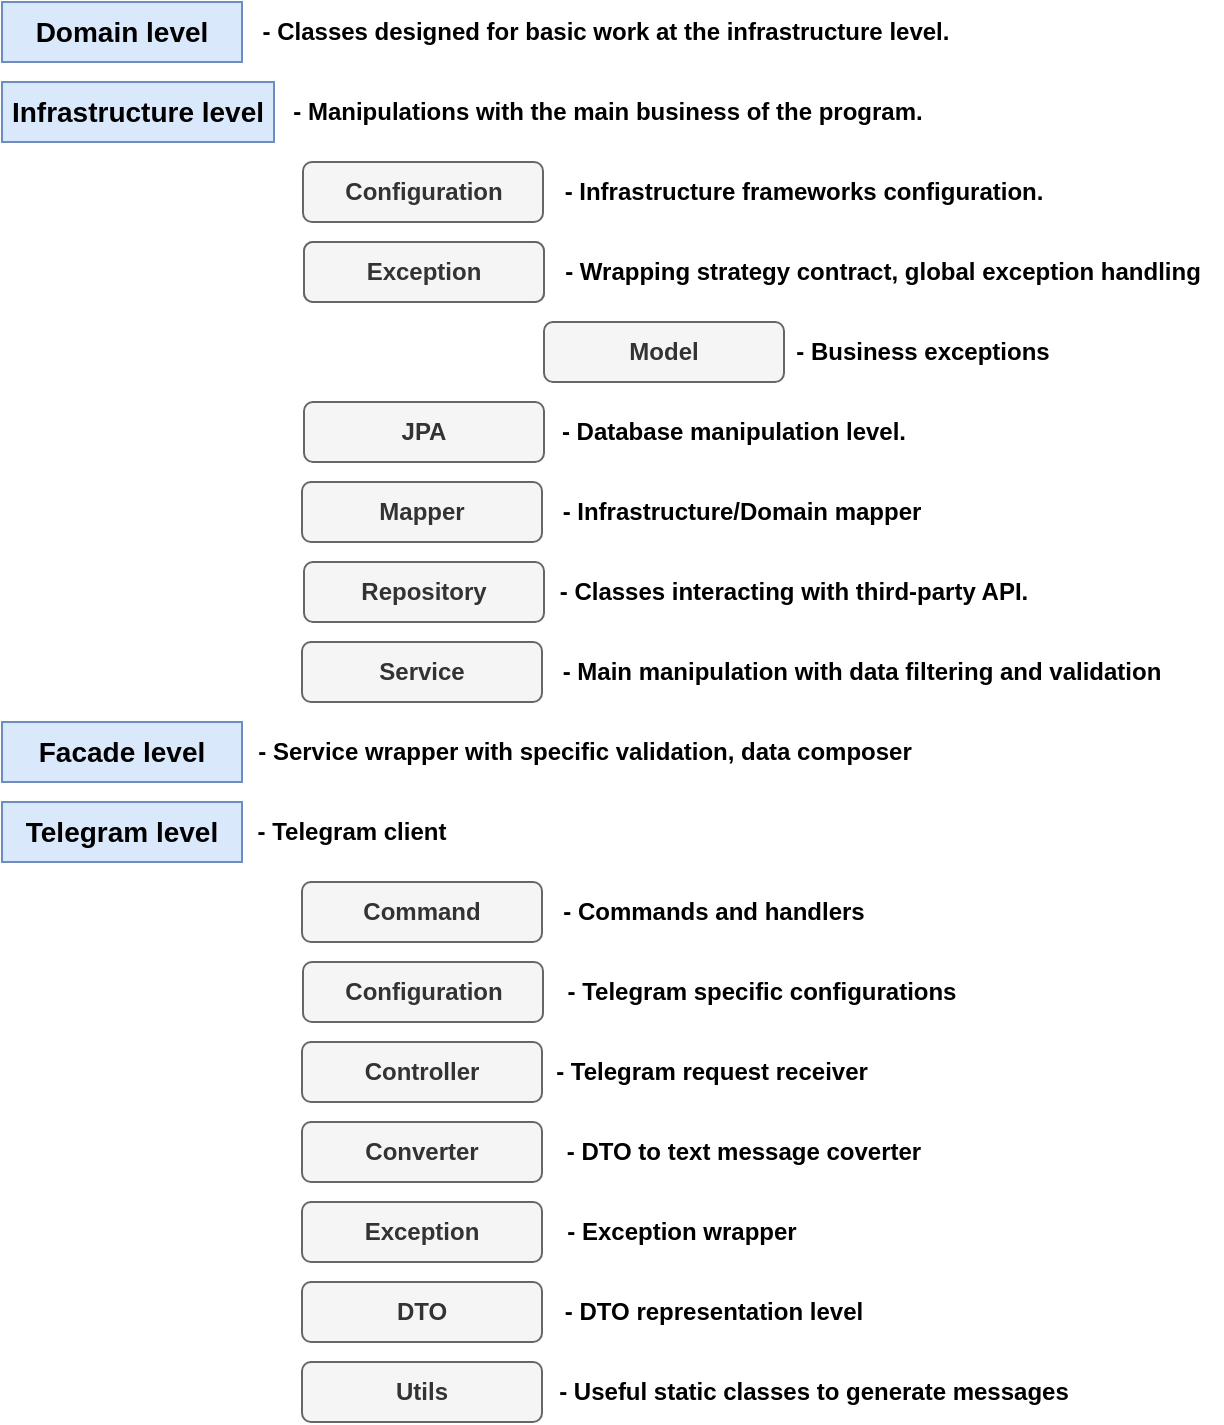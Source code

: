 <mxfile version="21.6.8" type="device">
  <diagram name="Страница 1" id="7d_37-fTi4GixDlDA_kG">
    <mxGraphModel dx="521" dy="557" grid="1" gridSize="10" guides="1" tooltips="1" connect="1" arrows="1" fold="1" page="1" pageScale="1" pageWidth="827" pageHeight="1169" background="#ffffff" math="0" shadow="0">
      <root>
        <mxCell id="0" />
        <mxCell id="1" parent="0" />
        <mxCell id="MtCZTmYr21M7vjXc_pHW-1" value="&lt;b&gt;&lt;font style=&quot;font-size: 14px;&quot;&gt;Domain level&lt;/font&gt;&lt;/b&gt;" style="rounded=0;whiteSpace=wrap;html=1;fillColor=#dae8fc;strokeColor=#6c8ebf;" parent="1" vertex="1">
          <mxGeometry width="120" height="30" as="geometry" />
        </mxCell>
        <mxCell id="MtCZTmYr21M7vjXc_pHW-2" value="&lt;b&gt;&lt;font style=&quot;font-size: 14px;&quot;&gt;Infrastructure level&lt;/font&gt;&lt;/b&gt;" style="rounded=0;whiteSpace=wrap;html=1;fillColor=#dae8fc;strokeColor=#6c8ebf;" parent="1" vertex="1">
          <mxGeometry y="40" width="136" height="30" as="geometry" />
        </mxCell>
        <mxCell id="MtCZTmYr21M7vjXc_pHW-6" value="&lt;b&gt;JPA&lt;br&gt;&lt;/b&gt;" style="rounded=1;whiteSpace=wrap;html=1;fillColor=#f5f5f5;fontColor=#333333;strokeColor=#666666;" parent="1" vertex="1">
          <mxGeometry x="151" y="200" width="120" height="30" as="geometry" />
        </mxCell>
        <mxCell id="MtCZTmYr21M7vjXc_pHW-7" value="&lt;b&gt;Repository&lt;/b&gt;" style="rounded=1;whiteSpace=wrap;html=1;fillColor=#f5f5f5;fontColor=#333333;strokeColor=#666666;" parent="1" vertex="1">
          <mxGeometry x="151" y="280" width="120" height="30" as="geometry" />
        </mxCell>
        <mxCell id="MtCZTmYr21M7vjXc_pHW-9" value="&lt;b&gt;Exception&lt;/b&gt;" style="rounded=1;whiteSpace=wrap;html=1;fillColor=#f5f5f5;fontColor=#333333;strokeColor=#666666;" parent="1" vertex="1">
          <mxGeometry x="151" y="120" width="120" height="30" as="geometry" />
        </mxCell>
        <mxCell id="MtCZTmYr21M7vjXc_pHW-11" value="&lt;b&gt;Service&lt;/b&gt;" style="rounded=1;whiteSpace=wrap;html=1;fillColor=#f5f5f5;fontColor=#333333;strokeColor=#666666;" parent="1" vertex="1">
          <mxGeometry x="150" y="320" width="120" height="30" as="geometry" />
        </mxCell>
        <mxCell id="MtCZTmYr21M7vjXc_pHW-12" value="&lt;b&gt;&lt;font style=&quot;font-size: 14px;&quot;&gt;Facade level&lt;/font&gt;&lt;/b&gt;" style="rounded=0;whiteSpace=wrap;html=1;fillColor=#dae8fc;strokeColor=#6c8ebf;" parent="1" vertex="1">
          <mxGeometry y="360" width="120" height="30" as="geometry" />
        </mxCell>
        <mxCell id="MtCZTmYr21M7vjXc_pHW-15" value="&lt;b&gt;&lt;font style=&quot;font-size: 14px;&quot;&gt;Telegram level&lt;/font&gt;&lt;/b&gt;" style="rounded=0;whiteSpace=wrap;html=1;fillColor=#dae8fc;strokeColor=#6c8ebf;" parent="1" vertex="1">
          <mxGeometry y="400" width="120" height="30" as="geometry" />
        </mxCell>
        <mxCell id="OrPyA3RsfU1pUgoPuXtA-1" value="&lt;b&gt;Configuration&lt;/b&gt;" style="rounded=1;whiteSpace=wrap;html=1;fillColor=#f5f5f5;fontColor=#333333;strokeColor=#666666;" parent="1" vertex="1">
          <mxGeometry x="150.5" y="80" width="120" height="30" as="geometry" />
        </mxCell>
        <mxCell id="OrPyA3RsfU1pUgoPuXtA-5" value="&lt;b&gt;Command&lt;/b&gt;" style="rounded=1;whiteSpace=wrap;html=1;fillColor=#f5f5f5;fontColor=#333333;strokeColor=#666666;" parent="1" vertex="1">
          <mxGeometry x="150" y="440" width="120" height="30" as="geometry" />
        </mxCell>
        <mxCell id="l8bWjbpyHUI-m3LitHQ1-3" value="&lt;b&gt;Mapper&lt;/b&gt;" style="rounded=1;whiteSpace=wrap;html=1;fillColor=#f5f5f5;fontColor=#333333;strokeColor=#666666;" parent="1" vertex="1">
          <mxGeometry x="150" y="240" width="120" height="30" as="geometry" />
        </mxCell>
        <mxCell id="l8bWjbpyHUI-m3LitHQ1-5" value="&lt;b&gt;Controller&lt;/b&gt;" style="rounded=1;whiteSpace=wrap;html=1;fillColor=#f5f5f5;fontColor=#333333;strokeColor=#666666;" parent="1" vertex="1">
          <mxGeometry x="150" y="520" width="120" height="30" as="geometry" />
        </mxCell>
        <mxCell id="l8bWjbpyHUI-m3LitHQ1-6" value="&lt;b&gt;Converter&lt;/b&gt;" style="rounded=1;whiteSpace=wrap;html=1;fillColor=#f5f5f5;fontColor=#333333;strokeColor=#666666;" parent="1" vertex="1">
          <mxGeometry x="150" y="560" width="120" height="30" as="geometry" />
        </mxCell>
        <mxCell id="l8bWjbpyHUI-m3LitHQ1-7" value="&lt;b&gt;Exception&lt;/b&gt;" style="rounded=1;whiteSpace=wrap;html=1;fillColor=#f5f5f5;fontColor=#333333;strokeColor=#666666;" parent="1" vertex="1">
          <mxGeometry x="150" y="600" width="120" height="30" as="geometry" />
        </mxCell>
        <mxCell id="l8bWjbpyHUI-m3LitHQ1-8" value="&lt;b&gt;DTO&lt;/b&gt;" style="rounded=1;whiteSpace=wrap;html=1;fillColor=#f5f5f5;fontColor=#333333;strokeColor=#666666;" parent="1" vertex="1">
          <mxGeometry x="150" y="640" width="120" height="30" as="geometry" />
        </mxCell>
        <mxCell id="l8bWjbpyHUI-m3LitHQ1-9" value="&lt;b&gt;-&amp;nbsp;Classes designed for basic work at the infrastructure level.&lt;/b&gt;" style="text;html=1;strokeColor=none;fillColor=none;align=center;verticalAlign=middle;whiteSpace=wrap;rounded=0;" parent="1" vertex="1">
          <mxGeometry x="120" width="364" height="30" as="geometry" />
        </mxCell>
        <mxCell id="l8bWjbpyHUI-m3LitHQ1-10" value="&lt;b&gt;- Manipulations with the main business of the program.&lt;/b&gt;" style="text;html=1;strokeColor=none;fillColor=none;align=center;verticalAlign=middle;whiteSpace=wrap;rounded=0;" parent="1" vertex="1">
          <mxGeometry x="136" y="40" width="334" height="30" as="geometry" />
        </mxCell>
        <mxCell id="l8bWjbpyHUI-m3LitHQ1-11" value="&lt;b&gt;-&amp;nbsp;Classes interacting with third-party API.&lt;/b&gt;" style="text;html=1;strokeColor=none;fillColor=none;align=center;verticalAlign=middle;whiteSpace=wrap;rounded=0;" parent="1" vertex="1">
          <mxGeometry x="271" y="280" width="250" height="30" as="geometry" />
        </mxCell>
        <mxCell id="l8bWjbpyHUI-m3LitHQ1-13" value="&lt;b&gt;- Infrastructure frameworks configuration.&lt;/b&gt;" style="text;html=1;strokeColor=none;fillColor=none;align=center;verticalAlign=middle;whiteSpace=wrap;rounded=0;" parent="1" vertex="1">
          <mxGeometry x="270.5" y="80" width="260" height="30" as="geometry" />
        </mxCell>
        <mxCell id="l8bWjbpyHUI-m3LitHQ1-14" value="&lt;b&gt;- Wrapping strategy contract, global exception handling&lt;/b&gt;" style="text;html=1;strokeColor=none;fillColor=none;align=center;verticalAlign=middle;whiteSpace=wrap;rounded=0;" parent="1" vertex="1">
          <mxGeometry x="271" y="120" width="339" height="30" as="geometry" />
        </mxCell>
        <mxCell id="l8bWjbpyHUI-m3LitHQ1-15" value="&lt;b&gt;- Database manipulation level.&lt;/b&gt;" style="text;html=1;strokeColor=none;fillColor=none;align=center;verticalAlign=middle;whiteSpace=wrap;rounded=0;" parent="1" vertex="1">
          <mxGeometry x="271" y="200" width="190" height="30" as="geometry" />
        </mxCell>
        <mxCell id="l8bWjbpyHUI-m3LitHQ1-16" value="&lt;b&gt;- Infrastructure/Domain mapper&lt;/b&gt;" style="text;html=1;strokeColor=none;fillColor=none;align=center;verticalAlign=middle;whiteSpace=wrap;rounded=0;" parent="1" vertex="1">
          <mxGeometry x="270" y="240" width="200" height="30" as="geometry" />
        </mxCell>
        <mxCell id="l8bWjbpyHUI-m3LitHQ1-17" value="&lt;b&gt;- Main manipulation with data filtering and validation&lt;/b&gt;" style="text;html=1;strokeColor=none;fillColor=none;align=center;verticalAlign=middle;whiteSpace=wrap;rounded=0;" parent="1" vertex="1">
          <mxGeometry x="270" y="320" width="320" height="30" as="geometry" />
        </mxCell>
        <mxCell id="l8bWjbpyHUI-m3LitHQ1-19" value="&lt;b&gt;- Service wrapper with specific validation, data composer&lt;/b&gt;" style="text;html=1;strokeColor=none;fillColor=none;align=center;verticalAlign=middle;whiteSpace=wrap;rounded=0;" parent="1" vertex="1">
          <mxGeometry x="122" y="360" width="339" height="30" as="geometry" />
        </mxCell>
        <mxCell id="l8bWjbpyHUI-m3LitHQ1-21" value="&lt;b&gt;- Telegram client&lt;/b&gt;" style="text;html=1;strokeColor=none;fillColor=none;align=center;verticalAlign=middle;whiteSpace=wrap;rounded=0;" parent="1" vertex="1">
          <mxGeometry x="120" y="400" width="110" height="30" as="geometry" />
        </mxCell>
        <mxCell id="l8bWjbpyHUI-m3LitHQ1-22" value="&lt;b&gt;- Commands and handlers&lt;/b&gt;" style="text;html=1;strokeColor=none;fillColor=none;align=center;verticalAlign=middle;whiteSpace=wrap;rounded=0;" parent="1" vertex="1">
          <mxGeometry x="270.5" y="440" width="169.5" height="30" as="geometry" />
        </mxCell>
        <mxCell id="l8bWjbpyHUI-m3LitHQ1-23" value="&lt;b&gt;- Telegram request receiver&lt;/b&gt;" style="text;html=1;strokeColor=none;fillColor=none;align=center;verticalAlign=middle;whiteSpace=wrap;rounded=0;" parent="1" vertex="1">
          <mxGeometry x="270" y="520" width="170" height="30" as="geometry" />
        </mxCell>
        <mxCell id="l8bWjbpyHUI-m3LitHQ1-24" value="&lt;b&gt;- DTO to text message coverter&lt;/b&gt;" style="text;html=1;strokeColor=none;fillColor=none;align=center;verticalAlign=middle;whiteSpace=wrap;rounded=0;" parent="1" vertex="1">
          <mxGeometry x="270.5" y="560" width="199.5" height="30" as="geometry" />
        </mxCell>
        <mxCell id="l8bWjbpyHUI-m3LitHQ1-25" value="&lt;b&gt;- Exception wrapper&lt;/b&gt;" style="text;html=1;strokeColor=none;fillColor=none;align=center;verticalAlign=middle;whiteSpace=wrap;rounded=0;" parent="1" vertex="1">
          <mxGeometry x="270" y="600" width="140" height="30" as="geometry" />
        </mxCell>
        <mxCell id="l8bWjbpyHUI-m3LitHQ1-26" value="&lt;b&gt;- DTO representation level&lt;/b&gt;" style="text;html=1;strokeColor=none;fillColor=none;align=center;verticalAlign=middle;whiteSpace=wrap;rounded=0;" parent="1" vertex="1">
          <mxGeometry x="270.5" y="640" width="169.5" height="30" as="geometry" />
        </mxCell>
        <mxCell id="g09mJZT6U3KNm6j9VS4c-4" value="&lt;b&gt;Configuration&lt;/b&gt;" style="rounded=1;whiteSpace=wrap;html=1;fillColor=#f5f5f5;fontColor=#333333;strokeColor=#666666;" parent="1" vertex="1">
          <mxGeometry x="150.5" y="480" width="120" height="30" as="geometry" />
        </mxCell>
        <mxCell id="g09mJZT6U3KNm6j9VS4c-5" value="&lt;b&gt;- Telegram specific configurations&lt;/b&gt;" style="text;html=1;strokeColor=none;fillColor=none;align=center;verticalAlign=middle;whiteSpace=wrap;rounded=0;" parent="1" vertex="1">
          <mxGeometry x="280" y="480" width="200" height="30" as="geometry" />
        </mxCell>
        <mxCell id="ICZKCefsq_DyDQqk8RZW-1" value="&lt;b&gt;Exception&lt;/b&gt;" style="rounded=1;whiteSpace=wrap;html=1;fillColor=#f5f5f5;fontColor=#333333;strokeColor=#666666;" vertex="1" parent="1">
          <mxGeometry x="151" y="120" width="120" height="30" as="geometry" />
        </mxCell>
        <mxCell id="ICZKCefsq_DyDQqk8RZW-2" value="&lt;b&gt;Model&lt;/b&gt;" style="rounded=1;whiteSpace=wrap;html=1;fillColor=#f5f5f5;fontColor=#333333;strokeColor=#666666;" vertex="1" parent="1">
          <mxGeometry x="271" y="160" width="120" height="30" as="geometry" />
        </mxCell>
        <mxCell id="ICZKCefsq_DyDQqk8RZW-3" value="&lt;b&gt;- Business exceptions&lt;/b&gt;" style="text;html=1;strokeColor=none;fillColor=none;align=center;verticalAlign=middle;whiteSpace=wrap;rounded=0;" vertex="1" parent="1">
          <mxGeometry x="391" y="160" width="139" height="30" as="geometry" />
        </mxCell>
        <mxCell id="ICZKCefsq_DyDQqk8RZW-4" value="&lt;b&gt;Utils&lt;/b&gt;" style="rounded=1;whiteSpace=wrap;html=1;fillColor=#f5f5f5;fontColor=#333333;strokeColor=#666666;" vertex="1" parent="1">
          <mxGeometry x="150" y="680" width="120" height="30" as="geometry" />
        </mxCell>
        <mxCell id="ICZKCefsq_DyDQqk8RZW-5" value="&lt;b&gt;- Useful static classes to generate messages&lt;/b&gt;" style="text;html=1;strokeColor=none;fillColor=none;align=center;verticalAlign=middle;whiteSpace=wrap;rounded=0;" vertex="1" parent="1">
          <mxGeometry x="270.5" y="680" width="269.5" height="30" as="geometry" />
        </mxCell>
      </root>
    </mxGraphModel>
  </diagram>
</mxfile>
